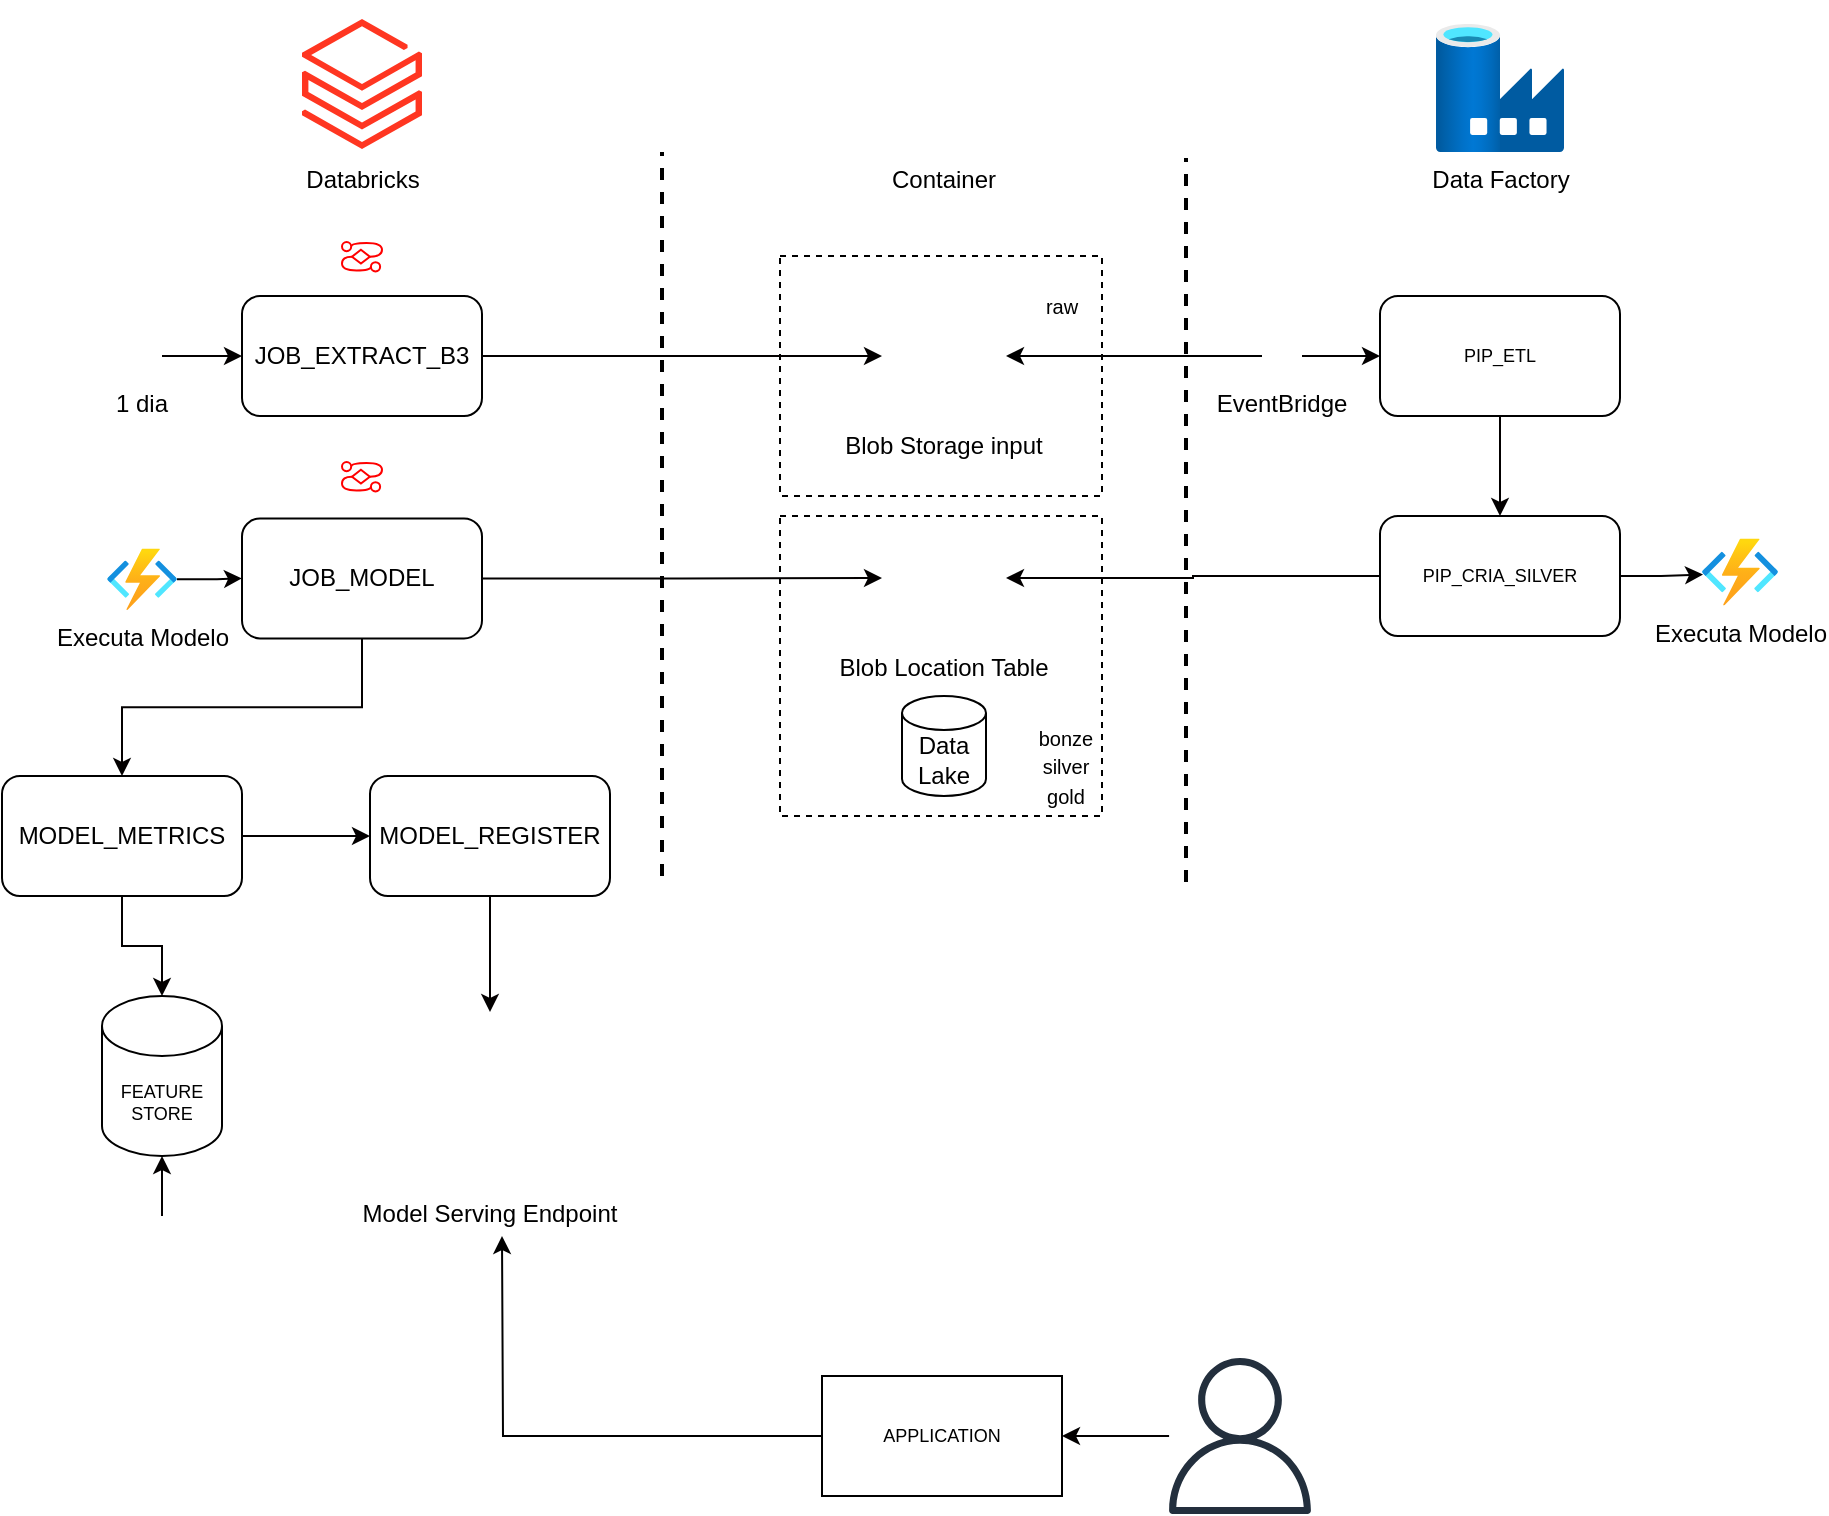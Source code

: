 <mxfile version="20.3.0" type="device"><diagram id="WZqBDyLiRNGXK_ArL6zY" name="Page-1"><mxGraphModel dx="1074" dy="1997" grid="1" gridSize="10" guides="1" tooltips="1" connect="1" arrows="1" fold="1" page="1" pageScale="1" pageWidth="827" pageHeight="1169" math="0" shadow="0"><root><mxCell id="0"/><mxCell id="1" parent="0"/><mxCell id="zEk6D68N87H_G-RHHprc-8" value="" style="rounded=0;whiteSpace=wrap;html=1;dashed=1;" vertex="1" parent="1"><mxGeometry x="499" y="120" width="161" height="120" as="geometry"/></mxCell><mxCell id="zEk6D68N87H_G-RHHprc-5" value="" style="rounded=0;whiteSpace=wrap;html=1;dashed=1;" vertex="1" parent="1"><mxGeometry x="499" y="250" width="161" height="150" as="geometry"/></mxCell><mxCell id="UjBAVfC7tMdMBAbgYzvO-24" style="edgeStyle=orthogonalEdgeStyle;orthogonalLoop=1;jettySize=auto;html=1;strokeColor=#030000;strokeWidth=1;fontSize=9;endArrow=classic;endFill=1;rounded=0;" parent="1" source="UjBAVfC7tMdMBAbgYzvO-1" target="UjBAVfC7tMdMBAbgYzvO-23" edge="1"><mxGeometry relative="1" as="geometry"/></mxCell><mxCell id="UjBAVfC7tMdMBAbgYzvO-1" value="JOB_EXTRACT_B3" style="rounded=1;whiteSpace=wrap;html=1;" parent="1" vertex="1"><mxGeometry x="230" y="140" width="120" height="60" as="geometry"/></mxCell><mxCell id="UjBAVfC7tMdMBAbgYzvO-2" value="" style="endArrow=none;dashed=1;html=1;rounded=0;strokeWidth=2;" parent="1" edge="1"><mxGeometry width="50" height="50" relative="1" as="geometry"><mxPoint x="440" y="430" as="sourcePoint"/><mxPoint x="440" y="68" as="targetPoint"/></mxGeometry></mxCell><mxCell id="UjBAVfC7tMdMBAbgYzvO-3" value="Databricks" style="aspect=fixed;html=1;points=[];align=center;image;fontSize=12;image=img/lib/azure2/analytics/Azure_Databricks.svg;" parent="1" vertex="1"><mxGeometry x="260" width="60" height="68" as="geometry"/></mxCell><mxCell id="UjBAVfC7tMdMBAbgYzvO-16" value="" style="group" parent="1" vertex="1" connectable="0"><mxGeometry x="280" y="110" width="20" height="20" as="geometry"/></mxCell><mxCell id="UjBAVfC7tMdMBAbgYzvO-13" style="edgeStyle=orthogonalEdgeStyle;orthogonalLoop=1;jettySize=auto;html=1;entryX=1;entryY=0.5;entryDx=0;entryDy=0;strokeWidth=1;fontSize=9;curved=1;endArrow=none;endFill=0;exitX=1;exitY=0.5;exitDx=0;exitDy=0;strokeColor=#FF0000;" parent="UjBAVfC7tMdMBAbgYzvO-16" source="UjBAVfC7tMdMBAbgYzvO-6" edge="1"><mxGeometry relative="1" as="geometry"><mxPoint x="5" y="-3.448" as="sourcePoint"/><mxPoint x="13.93" y="10.345" as="targetPoint"/><Array as="points"><mxPoint x="20" y="3.448"/><mxPoint x="20" y="10.345"/></Array></mxGeometry></mxCell><mxCell id="UjBAVfC7tMdMBAbgYzvO-6" value="" style="ellipse;whiteSpace=wrap;html=1;aspect=fixed;labelBackgroundColor=none;fontSize=9;strokeWidth=1;strokeColor=#FF0000;" parent="UjBAVfC7tMdMBAbgYzvO-16" vertex="1"><mxGeometry y="3" width="4.598" height="4.598" as="geometry"/></mxCell><mxCell id="UjBAVfC7tMdMBAbgYzvO-7" value="" style="ellipse;whiteSpace=wrap;html=1;aspect=fixed;labelBackgroundColor=none;fontSize=9;strokeWidth=1;strokeColor=#FF0000;" parent="UjBAVfC7tMdMBAbgYzvO-16" vertex="1"><mxGeometry x="14.465" y="13.103" width="4.598" height="4.598" as="geometry"/></mxCell><mxCell id="UjBAVfC7tMdMBAbgYzvO-8" value="" style="rhombus;whiteSpace=wrap;html=1;labelBackgroundColor=none;strokeWidth=1;fontSize=9;strokeColor=#FF0000;" parent="UjBAVfC7tMdMBAbgYzvO-16" vertex="1"><mxGeometry x="5" y="6.897" width="8.93" height="6.897" as="geometry"/></mxCell><mxCell id="UjBAVfC7tMdMBAbgYzvO-14" style="edgeStyle=orthogonalEdgeStyle;orthogonalLoop=1;jettySize=auto;html=1;strokeWidth=1;fontSize=9;curved=1;exitX=0;exitY=0.5;exitDx=0;exitDy=0;entryX=0;entryY=0.5;entryDx=0;entryDy=0;endArrow=none;endFill=0;strokeColor=#FF0000;" parent="UjBAVfC7tMdMBAbgYzvO-16" source="UjBAVfC7tMdMBAbgYzvO-8" target="UjBAVfC7tMdMBAbgYzvO-7" edge="1"><mxGeometry relative="1" as="geometry"><mxPoint x="4.998" y="13.793" as="sourcePoint"/><mxPoint x="10" y="20.69" as="targetPoint"/><Array as="points"><mxPoint y="10.345"/><mxPoint y="17.241"/></Array></mxGeometry></mxCell><mxCell id="UjBAVfC7tMdMBAbgYzvO-20" style="edgeStyle=orthogonalEdgeStyle;curved=1;orthogonalLoop=1;jettySize=auto;html=1;entryX=0;entryY=0.5;entryDx=0;entryDy=0;strokeColor=#030000;strokeWidth=1;fontSize=9;endArrow=classic;endFill=1;" parent="1" source="UjBAVfC7tMdMBAbgYzvO-18" target="UjBAVfC7tMdMBAbgYzvO-1" edge="1"><mxGeometry relative="1" as="geometry"/></mxCell><mxCell id="UjBAVfC7tMdMBAbgYzvO-18" value="1 dia" style="shape=image;verticalLabelPosition=bottom;labelBackgroundColor=default;verticalAlign=top;aspect=fixed;imageAspect=0;image=https://images.vexels.com/media/users/3/143495/isolated/preview/6b80b9965b1ec4d47c31d7eccf8ce4b0-icone-de-raio-amarelo.png;" parent="1" vertex="1"><mxGeometry x="170" y="160" width="20" height="20" as="geometry"/></mxCell><mxCell id="UjBAVfC7tMdMBAbgYzvO-22" value="Container" style="shape=image;verticalLabelPosition=bottom;labelBackgroundColor=default;verticalAlign=top;aspect=fixed;imageAspect=0;image=https://ms-azuretools.gallerycdn.vsassets.io/extensions/ms-azuretools/vscode-azurestorage/0.16.1/1724440951047/Microsoft.VisualStudio.Services.Icons.Default;" parent="1" vertex="1"><mxGeometry x="543" y="-8" width="76" height="76" as="geometry"/></mxCell><mxCell id="UjBAVfC7tMdMBAbgYzvO-23" value="Blob Storage input" style="shape=image;verticalLabelPosition=bottom;labelBackgroundColor=default;verticalAlign=top;aspect=fixed;imageAspect=0;image=https://img.icons8.com/?size=512&amp;id=84280&amp;format=png;" parent="1" vertex="1"><mxGeometry x="550" y="139" width="62" height="62" as="geometry"/></mxCell><mxCell id="UjBAVfC7tMdMBAbgYzvO-25" value="" style="endArrow=none;dashed=1;html=1;rounded=0;strokeWidth=2;" parent="1" edge="1"><mxGeometry width="50" height="50" relative="1" as="geometry"><mxPoint x="702" y="433" as="sourcePoint"/><mxPoint x="702" y="71" as="targetPoint"/></mxGeometry></mxCell><mxCell id="UjBAVfC7tMdMBAbgYzvO-26" value="Data Factory" style="aspect=fixed;html=1;points=[];align=center;image;fontSize=12;image=img/lib/azure2/databases/Data_Factory.svg;labelBackgroundColor=none;strokeColor=#FF0000;strokeWidth=1;" parent="1" vertex="1"><mxGeometry x="827" y="4" width="64" height="64" as="geometry"/></mxCell><mxCell id="UjBAVfC7tMdMBAbgYzvO-38" style="edgeStyle=orthogonalEdgeStyle;rounded=0;orthogonalLoop=1;jettySize=auto;html=1;entryX=0.5;entryY=0;entryDx=0;entryDy=0;strokeColor=#030000;strokeWidth=1;fontSize=3;endArrow=classic;endFill=1;" parent="1" source="UjBAVfC7tMdMBAbgYzvO-27" target="UjBAVfC7tMdMBAbgYzvO-35" edge="1"><mxGeometry relative="1" as="geometry"/></mxCell><mxCell id="UjBAVfC7tMdMBAbgYzvO-27" value="PIP_ETL" style="rounded=1;whiteSpace=wrap;html=1;labelBackgroundColor=none;strokeColor=#000000;strokeWidth=1;fontSize=9;" parent="1" vertex="1"><mxGeometry x="799" y="140" width="120" height="60" as="geometry"/></mxCell><mxCell id="UjBAVfC7tMdMBAbgYzvO-32" style="edgeStyle=orthogonalEdgeStyle;rounded=0;orthogonalLoop=1;jettySize=auto;html=1;entryX=0;entryY=0.5;entryDx=0;entryDy=0;strokeColor=#030000;strokeWidth=1;fontSize=3;endArrow=classic;endFill=1;" parent="1" source="UjBAVfC7tMdMBAbgYzvO-28" target="UjBAVfC7tMdMBAbgYzvO-27" edge="1"><mxGeometry relative="1" as="geometry"/></mxCell><mxCell id="zEk6D68N87H_G-RHHprc-10" style="edgeStyle=orthogonalEdgeStyle;rounded=0;orthogonalLoop=1;jettySize=auto;html=1;fontSize=10;" edge="1" parent="1" source="UjBAVfC7tMdMBAbgYzvO-28" target="UjBAVfC7tMdMBAbgYzvO-23"><mxGeometry relative="1" as="geometry"/></mxCell><mxCell id="UjBAVfC7tMdMBAbgYzvO-28" value="EventBridge" style="shape=image;verticalLabelPosition=bottom;labelBackgroundColor=default;verticalAlign=top;aspect=fixed;imageAspect=0;image=https://images.vexels.com/media/users/3/143495/isolated/preview/6b80b9965b1ec4d47c31d7eccf8ce4b0-icone-de-raio-amarelo.png;" parent="1" vertex="1"><mxGeometry x="740" y="160" width="20" height="20" as="geometry"/></mxCell><mxCell id="UjBAVfC7tMdMBAbgYzvO-41" style="edgeStyle=orthogonalEdgeStyle;rounded=0;orthogonalLoop=1;jettySize=auto;html=1;entryX=0.014;entryY=0.539;entryDx=0;entryDy=0;entryPerimeter=0;strokeColor=#030000;strokeWidth=1;fontSize=3;endArrow=classic;endFill=1;" parent="1" source="UjBAVfC7tMdMBAbgYzvO-35" target="UjBAVfC7tMdMBAbgYzvO-39" edge="1"><mxGeometry relative="1" as="geometry"/></mxCell><mxCell id="UjBAVfC7tMdMBAbgYzvO-43" style="edgeStyle=orthogonalEdgeStyle;rounded=0;orthogonalLoop=1;jettySize=auto;html=1;strokeColor=#030000;strokeWidth=1;fontSize=3;endArrow=classic;endFill=1;" parent="1" source="UjBAVfC7tMdMBAbgYzvO-35" target="UjBAVfC7tMdMBAbgYzvO-42" edge="1"><mxGeometry relative="1" as="geometry"/></mxCell><mxCell id="UjBAVfC7tMdMBAbgYzvO-35" value="PIP_CRIA_SILVER" style="rounded=1;whiteSpace=wrap;html=1;labelBackgroundColor=none;strokeColor=#000000;strokeWidth=1;fontSize=9;" parent="1" vertex="1"><mxGeometry x="799" y="250" width="120" height="60" as="geometry"/></mxCell><mxCell id="UjBAVfC7tMdMBAbgYzvO-39" value="Executa Modelo" style="aspect=fixed;html=1;points=[];align=center;image;fontSize=12;image=img/lib/azure2/compute/Function_Apps.svg;labelBackgroundColor=none;strokeColor=#000000;strokeWidth=1;" parent="1" vertex="1"><mxGeometry x="960" y="261.2" width="38.07" height="33.59" as="geometry"/></mxCell><mxCell id="UjBAVfC7tMdMBAbgYzvO-42" value="Blob Location Table" style="shape=image;verticalLabelPosition=bottom;labelBackgroundColor=default;verticalAlign=top;aspect=fixed;imageAspect=0;image=https://img.icons8.com/?size=512&amp;id=84280&amp;format=png;" parent="1" vertex="1"><mxGeometry x="550" y="250" width="62" height="62" as="geometry"/></mxCell><mxCell id="UjBAVfC7tMdMBAbgYzvO-64" style="edgeStyle=orthogonalEdgeStyle;rounded=0;orthogonalLoop=1;jettySize=auto;html=1;strokeColor=#030000;strokeWidth=1;fontSize=2;endArrow=classic;endFill=1;" parent="1" source="UjBAVfC7tMdMBAbgYzvO-44" target="UjBAVfC7tMdMBAbgYzvO-45" edge="1"><mxGeometry relative="1" as="geometry"/></mxCell><mxCell id="UjBAVfC7tMdMBAbgYzvO-44" value="Executa Modelo" style="aspect=fixed;html=1;points=[];align=center;image;fontSize=12;image=img/lib/azure2/compute/Function_Apps.svg;labelBackgroundColor=none;strokeColor=#000000;strokeWidth=1;" parent="1" vertex="1"><mxGeometry x="162.55" y="266.2" width="34.91" height="30.8" as="geometry"/></mxCell><mxCell id="UjBAVfC7tMdMBAbgYzvO-61" style="edgeStyle=orthogonalEdgeStyle;rounded=0;orthogonalLoop=1;jettySize=auto;html=1;entryX=0;entryY=0.5;entryDx=0;entryDy=0;strokeColor=#030000;strokeWidth=1;fontSize=3;endArrow=classic;endFill=1;" parent="1" source="UjBAVfC7tMdMBAbgYzvO-45" target="UjBAVfC7tMdMBAbgYzvO-42" edge="1"><mxGeometry relative="1" as="geometry"/></mxCell><mxCell id="UjBAVfC7tMdMBAbgYzvO-65" style="edgeStyle=orthogonalEdgeStyle;rounded=0;orthogonalLoop=1;jettySize=auto;html=1;entryX=0.5;entryY=0;entryDx=0;entryDy=0;strokeColor=#030000;strokeWidth=1;fontSize=2;endArrow=classic;endFill=1;" parent="1" source="UjBAVfC7tMdMBAbgYzvO-45" target="UjBAVfC7tMdMBAbgYzvO-63" edge="1"><mxGeometry relative="1" as="geometry"/></mxCell><mxCell id="UjBAVfC7tMdMBAbgYzvO-45" value="JOB_MODEL" style="rounded=1;whiteSpace=wrap;html=1;" parent="1" vertex="1"><mxGeometry x="230" y="251.2" width="120" height="60" as="geometry"/></mxCell><mxCell id="UjBAVfC7tMdMBAbgYzvO-53" value="" style="group" parent="1" vertex="1" connectable="0"><mxGeometry x="280" y="220" width="20" height="20" as="geometry"/></mxCell><mxCell id="UjBAVfC7tMdMBAbgYzvO-54" style="edgeStyle=orthogonalEdgeStyle;orthogonalLoop=1;jettySize=auto;html=1;entryX=1;entryY=0.5;entryDx=0;entryDy=0;strokeWidth=1;fontSize=9;curved=1;endArrow=none;endFill=0;exitX=1;exitY=0.5;exitDx=0;exitDy=0;strokeColor=#FF0000;" parent="UjBAVfC7tMdMBAbgYzvO-53" source="UjBAVfC7tMdMBAbgYzvO-55" edge="1"><mxGeometry relative="1" as="geometry"><mxPoint x="5" y="-3.448" as="sourcePoint"/><mxPoint x="13.93" y="10.345" as="targetPoint"/><Array as="points"><mxPoint x="20" y="3.448"/><mxPoint x="20" y="10.345"/></Array></mxGeometry></mxCell><mxCell id="UjBAVfC7tMdMBAbgYzvO-55" value="" style="ellipse;whiteSpace=wrap;html=1;aspect=fixed;labelBackgroundColor=none;fontSize=9;strokeWidth=1;strokeColor=#FF0000;" parent="UjBAVfC7tMdMBAbgYzvO-53" vertex="1"><mxGeometry y="3" width="4.598" height="4.598" as="geometry"/></mxCell><mxCell id="UjBAVfC7tMdMBAbgYzvO-56" value="" style="ellipse;whiteSpace=wrap;html=1;aspect=fixed;labelBackgroundColor=none;fontSize=9;strokeWidth=1;strokeColor=#FF0000;" parent="UjBAVfC7tMdMBAbgYzvO-53" vertex="1"><mxGeometry x="14.465" y="13.103" width="4.598" height="4.598" as="geometry"/></mxCell><mxCell id="UjBAVfC7tMdMBAbgYzvO-57" value="" style="rhombus;whiteSpace=wrap;html=1;labelBackgroundColor=none;strokeWidth=1;fontSize=9;strokeColor=#FF0000;" parent="UjBAVfC7tMdMBAbgYzvO-53" vertex="1"><mxGeometry x="5" y="6.897" width="8.93" height="6.897" as="geometry"/></mxCell><mxCell id="UjBAVfC7tMdMBAbgYzvO-58" style="edgeStyle=orthogonalEdgeStyle;orthogonalLoop=1;jettySize=auto;html=1;strokeWidth=1;fontSize=9;curved=1;exitX=0;exitY=0.5;exitDx=0;exitDy=0;entryX=0;entryY=0.5;entryDx=0;entryDy=0;endArrow=none;endFill=0;strokeColor=#FF0000;" parent="UjBAVfC7tMdMBAbgYzvO-53" source="UjBAVfC7tMdMBAbgYzvO-57" target="UjBAVfC7tMdMBAbgYzvO-56" edge="1"><mxGeometry relative="1" as="geometry"><mxPoint x="4.998" y="13.793" as="sourcePoint"/><mxPoint x="10" y="20.69" as="targetPoint"/><Array as="points"><mxPoint y="10.345"/><mxPoint y="17.241"/></Array></mxGeometry></mxCell><mxCell id="UjBAVfC7tMdMBAbgYzvO-70" style="edgeStyle=orthogonalEdgeStyle;rounded=0;orthogonalLoop=1;jettySize=auto;html=1;entryX=0;entryY=0.5;entryDx=0;entryDy=0;strokeColor=#030000;strokeWidth=1;fontSize=2;endArrow=classic;endFill=1;" parent="1" source="UjBAVfC7tMdMBAbgYzvO-63" target="UjBAVfC7tMdMBAbgYzvO-67" edge="1"><mxGeometry relative="1" as="geometry"/></mxCell><mxCell id="UjBAVfC7tMdMBAbgYzvO-72" style="edgeStyle=orthogonalEdgeStyle;rounded=0;orthogonalLoop=1;jettySize=auto;html=1;strokeColor=#030000;strokeWidth=1;fontSize=2;endArrow=classic;endFill=1;" parent="1" source="UjBAVfC7tMdMBAbgYzvO-63" target="UjBAVfC7tMdMBAbgYzvO-71" edge="1"><mxGeometry relative="1" as="geometry"/></mxCell><mxCell id="UjBAVfC7tMdMBAbgYzvO-63" value="MODEL_METRICS" style="rounded=1;whiteSpace=wrap;html=1;" parent="1" vertex="1"><mxGeometry x="110" y="380" width="120" height="60" as="geometry"/></mxCell><mxCell id="UjBAVfC7tMdMBAbgYzvO-77" style="edgeStyle=orthogonalEdgeStyle;rounded=0;orthogonalLoop=1;jettySize=auto;html=1;strokeColor=#030000;strokeWidth=1;fontSize=9;endArrow=classic;endFill=1;" parent="1" source="UjBAVfC7tMdMBAbgYzvO-67" target="UjBAVfC7tMdMBAbgYzvO-76" edge="1"><mxGeometry relative="1" as="geometry"/></mxCell><mxCell id="UjBAVfC7tMdMBAbgYzvO-67" value="MODEL_REGISTER" style="rounded=1;whiteSpace=wrap;html=1;" parent="1" vertex="1"><mxGeometry x="294" y="380" width="120" height="60" as="geometry"/></mxCell><mxCell id="UjBAVfC7tMdMBAbgYzvO-71" value="&lt;font style=&quot;font-size: 9px;&quot;&gt;FEATURE STORE&lt;/font&gt;" style="shape=cylinder3;whiteSpace=wrap;html=1;boundedLbl=1;backgroundOutline=1;size=15;labelBackgroundColor=none;strokeColor=#000000;strokeWidth=1;fontSize=2;" parent="1" vertex="1"><mxGeometry x="160" y="490" width="60" height="80" as="geometry"/></mxCell><mxCell id="UjBAVfC7tMdMBAbgYzvO-74" style="edgeStyle=orthogonalEdgeStyle;rounded=0;orthogonalLoop=1;jettySize=auto;html=1;strokeColor=#030000;strokeWidth=1;fontSize=9;endArrow=classic;endFill=1;" parent="1" source="UjBAVfC7tMdMBAbgYzvO-73" target="UjBAVfC7tMdMBAbgYzvO-71" edge="1"><mxGeometry relative="1" as="geometry"/></mxCell><mxCell id="UjBAVfC7tMdMBAbgYzvO-73" value="" style="shape=image;verticalLabelPosition=bottom;labelBackgroundColor=default;verticalAlign=top;aspect=fixed;imageAspect=0;image=https://uxwing.com/wp-content/themes/uxwing/download/brands-and-social-media/power-bi-icon.png;" parent="1" vertex="1"><mxGeometry x="169" y="600" width="42" height="42" as="geometry"/></mxCell><mxCell id="UjBAVfC7tMdMBAbgYzvO-76" value="Model Serving Endpoint" style="shape=image;verticalLabelPosition=bottom;labelBackgroundColor=default;verticalAlign=top;aspect=fixed;imageAspect=0;image=https://cdn-icons-png.flaticon.com/512/2164/2164832.png;" parent="1" vertex="1"><mxGeometry x="310.5" y="498" width="87" height="87" as="geometry"/></mxCell><mxCell id="zEk6D68N87H_G-RHHprc-1" style="edgeStyle=orthogonalEdgeStyle;rounded=0;orthogonalLoop=1;jettySize=auto;html=1;" edge="1" parent="1" source="UjBAVfC7tMdMBAbgYzvO-78"><mxGeometry relative="1" as="geometry"><mxPoint x="360" y="610" as="targetPoint"/></mxGeometry></mxCell><mxCell id="UjBAVfC7tMdMBAbgYzvO-78" value="APPLICATION" style="rounded=0;whiteSpace=wrap;html=1;labelBackgroundColor=none;strokeColor=#000000;strokeWidth=1;fontSize=9;" parent="1" vertex="1"><mxGeometry x="520" y="680" width="120" height="60" as="geometry"/></mxCell><mxCell id="UjBAVfC7tMdMBAbgYzvO-82" style="edgeStyle=orthogonalEdgeStyle;rounded=0;orthogonalLoop=1;jettySize=auto;html=1;entryX=1;entryY=0.5;entryDx=0;entryDy=0;strokeColor=#030000;strokeWidth=1;fontSize=9;endArrow=classic;endFill=1;" parent="1" source="UjBAVfC7tMdMBAbgYzvO-81" target="UjBAVfC7tMdMBAbgYzvO-78" edge="1"><mxGeometry relative="1" as="geometry"/></mxCell><mxCell id="UjBAVfC7tMdMBAbgYzvO-81" value="" style="sketch=0;outlineConnect=0;fontColor=#232F3E;gradientColor=none;fillColor=#232F3D;strokeColor=none;dashed=0;verticalLabelPosition=bottom;verticalAlign=top;align=center;html=1;fontSize=12;fontStyle=0;aspect=fixed;pointerEvents=1;shape=mxgraph.aws4.user;labelBackgroundColor=none;strokeWidth=1;" parent="1" vertex="1"><mxGeometry x="690" y="671" width="78" height="78" as="geometry"/></mxCell><mxCell id="zEk6D68N87H_G-RHHprc-3" value="Data&lt;br&gt;Lake" style="shape=cylinder3;whiteSpace=wrap;html=1;boundedLbl=1;backgroundOutline=1;size=8.5;" vertex="1" parent="1"><mxGeometry x="560" y="340" width="42" height="50" as="geometry"/></mxCell><mxCell id="zEk6D68N87H_G-RHHprc-7" value="&lt;font style=&quot;font-size: 10px;&quot;&gt;bonze&lt;br&gt;silver&lt;br&gt;gold&lt;/font&gt;" style="text;html=1;strokeColor=none;fillColor=none;align=center;verticalAlign=middle;whiteSpace=wrap;rounded=0;dashed=1;" vertex="1" parent="1"><mxGeometry x="612" y="360" width="60" height="30" as="geometry"/></mxCell><mxCell id="zEk6D68N87H_G-RHHprc-9" value="&lt;span style=&quot;font-size: 10px;&quot;&gt;raw&lt;/span&gt;" style="text;html=1;strokeColor=none;fillColor=none;align=center;verticalAlign=middle;whiteSpace=wrap;rounded=0;dashed=1;" vertex="1" parent="1"><mxGeometry x="610" y="130" width="60" height="30" as="geometry"/></mxCell></root></mxGraphModel></diagram></mxfile>